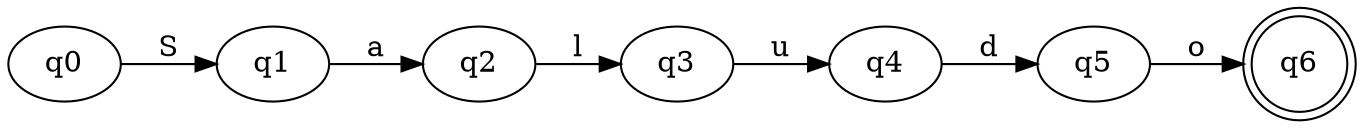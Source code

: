 digraph G {
rankdir=LR;
q0 -> q1 [label="S"];
q1 -> q2 [label="a"];
q2 -> q3 [label="l"];
q3 -> q4 [label="u"];
q4 -> q5 [label="d"];
q5 -> q6 [label="o"];
q6 [shape=doublecircle];
}